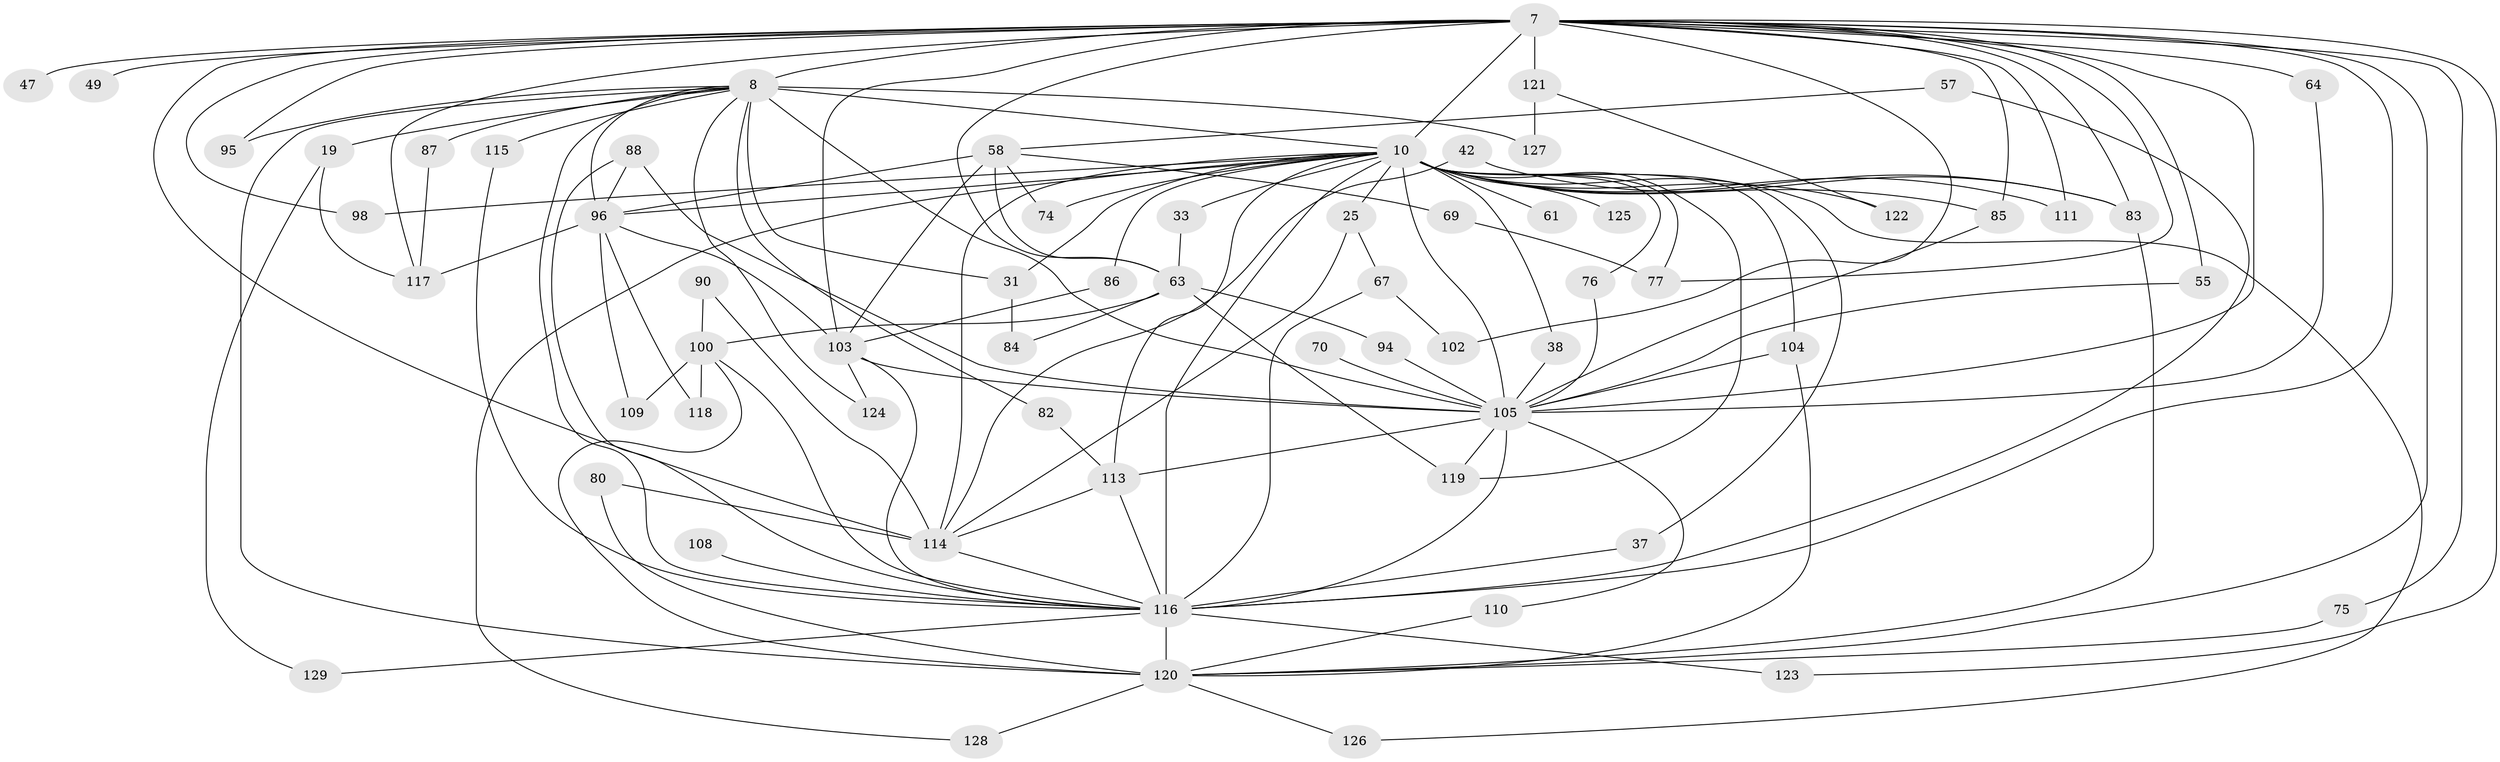 // original degree distribution, {24: 0.015503875968992248, 27: 0.007751937984496124, 17: 0.015503875968992248, 18: 0.007751937984496124, 14: 0.007751937984496124, 30: 0.007751937984496124, 19: 0.007751937984496124, 22: 0.007751937984496124, 10: 0.015503875968992248, 6: 0.031007751937984496, 3: 0.20155038759689922, 9: 0.007751937984496124, 4: 0.13178294573643412, 5: 0.031007751937984496, 2: 0.49612403100775193, 7: 0.007751937984496124}
// Generated by graph-tools (version 1.1) at 2025/44/03/09/25 04:44:07]
// undirected, 64 vertices, 133 edges
graph export_dot {
graph [start="1"]
  node [color=gray90,style=filled];
  7 [super="+2"];
  8 [super="+5"];
  10 [super="+9"];
  19;
  25;
  31;
  33;
  37;
  38;
  42;
  47;
  49;
  55;
  57;
  58 [super="+52+30"];
  61;
  63 [super="+27+24"];
  64;
  67 [super="+54"];
  69;
  70;
  74;
  75;
  76;
  77 [super="+48+16"];
  80;
  82;
  83 [super="+26+29"];
  84 [super="+41"];
  85 [super="+62"];
  86;
  87;
  88 [super="+60"];
  90;
  94;
  95;
  96 [super="+32"];
  98;
  100 [super="+35+50"];
  102;
  103 [super="+93"];
  104 [super="+66"];
  105 [super="+36+101+4+79"];
  108 [super="+40"];
  109;
  110;
  111 [super="+107+68"];
  113 [super="+51+81"];
  114 [super="+72+106"];
  115 [super="+13"];
  116 [super="+11+1+99"];
  117 [super="+46"];
  118;
  119 [super="+56"];
  120 [super="+89+78+112"];
  121;
  122;
  123;
  124;
  125;
  126;
  127;
  128;
  129;
  7 -- 8 [weight=4];
  7 -- 10 [weight=6];
  7 -- 47 [weight=2];
  7 -- 63 [weight=4];
  7 -- 98;
  7 -- 102;
  7 -- 105 [weight=8];
  7 -- 111 [weight=3];
  7 -- 121 [weight=2];
  7 -- 64;
  7 -- 75;
  7 -- 83 [weight=3];
  7 -- 85 [weight=2];
  7 -- 95;
  7 -- 49;
  7 -- 55;
  7 -- 123;
  7 -- 116 [weight=2];
  7 -- 77;
  7 -- 117;
  7 -- 114 [weight=4];
  7 -- 120;
  7 -- 103 [weight=2];
  8 -- 10 [weight=6];
  8 -- 19 [weight=2];
  8 -- 95;
  8 -- 115 [weight=2];
  8 -- 124;
  8 -- 82;
  8 -- 87;
  8 -- 31;
  8 -- 127;
  8 -- 116 [weight=2];
  8 -- 96 [weight=2];
  8 -- 105 [weight=4];
  8 -- 120 [weight=3];
  10 -- 61 [weight=2];
  10 -- 128;
  10 -- 74;
  10 -- 76;
  10 -- 77 [weight=3];
  10 -- 83;
  10 -- 86;
  10 -- 25 [weight=2];
  10 -- 31;
  10 -- 33;
  10 -- 96 [weight=2];
  10 -- 98;
  10 -- 126;
  10 -- 37;
  10 -- 38;
  10 -- 116 [weight=6];
  10 -- 125 [weight=2];
  10 -- 122;
  10 -- 85 [weight=2];
  10 -- 119;
  10 -- 113;
  10 -- 105 [weight=8];
  10 -- 104;
  10 -- 111;
  10 -- 114 [weight=2];
  19 -- 129;
  19 -- 117;
  25 -- 67;
  25 -- 114;
  31 -- 84 [weight=2];
  33 -- 63;
  37 -- 116;
  38 -- 105;
  42 -- 83;
  42 -- 114;
  55 -- 105;
  57 -- 116;
  57 -- 58;
  58 -- 63 [weight=2];
  58 -- 96;
  58 -- 74;
  58 -- 69;
  58 -- 103;
  63 -- 84;
  63 -- 94;
  63 -- 100 [weight=2];
  63 -- 119;
  64 -- 105;
  67 -- 116 [weight=2];
  67 -- 102;
  69 -- 77;
  70 -- 105 [weight=2];
  75 -- 120;
  76 -- 105;
  80 -- 114;
  80 -- 120;
  82 -- 113;
  83 -- 120;
  85 -- 105;
  86 -- 103;
  87 -- 117;
  88 -- 116;
  88 -- 96;
  88 -- 105;
  90 -- 100;
  90 -- 114;
  94 -- 105;
  96 -- 109;
  96 -- 117;
  96 -- 118;
  96 -- 103;
  100 -- 116;
  100 -- 118;
  100 -- 109;
  100 -- 120;
  103 -- 105 [weight=4];
  103 -- 116 [weight=3];
  103 -- 124;
  104 -- 105;
  104 -- 120;
  105 -- 116 [weight=4];
  105 -- 110;
  105 -- 119;
  105 -- 113;
  108 -- 116 [weight=3];
  110 -- 120;
  113 -- 116 [weight=2];
  113 -- 114;
  114 -- 116;
  115 -- 116;
  116 -- 123;
  116 -- 129;
  116 -- 120 [weight=3];
  120 -- 128;
  120 -- 126;
  121 -- 122;
  121 -- 127;
}
